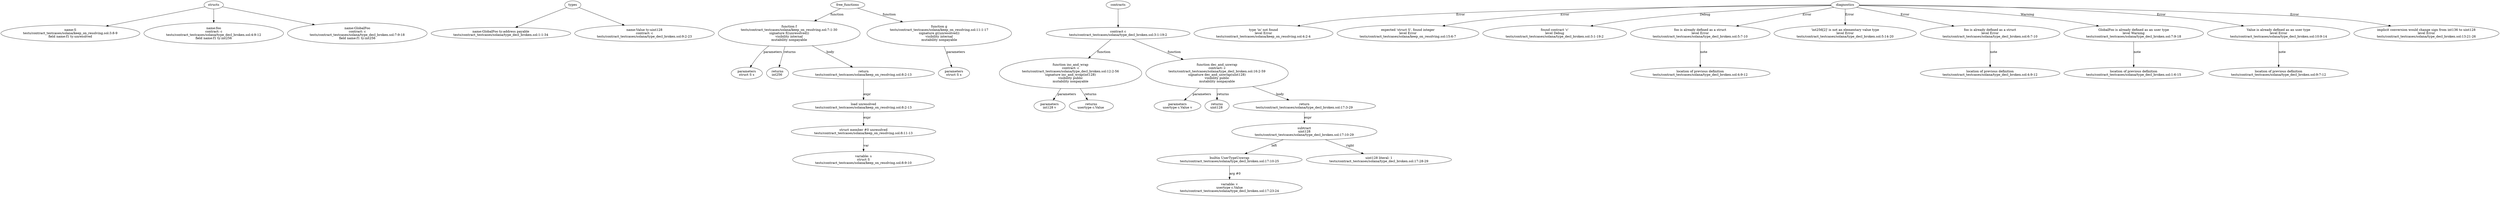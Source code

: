 strict digraph "tests/contract_testcases/solana/keep_on_resolving.sol" {
	S [label="name:S\ntests/contract_testcases/solana/keep_on_resolving.sol:3:8-9\nfield name:f1 ty:unresolved"]
	foo [label="name:foo\ncontract: c\ntests/contract_testcases/solana/type_decl_broken.sol:4:9-12\nfield name:f1 ty:int256"]
	GlobalFoo [label="name:GlobalFoo\ncontract: c\ntests/contract_testcases/solana/type_decl_broken.sol:7:9-18\nfield name:f1 ty:int256"]
	GlobalFoo_5 [label="name:GlobalFoo ty:address payable\ntests/contract_testcases/solana/type_decl_broken.sol:1:1-34"]
	Value [label="name:Value ty:uint128\ncontract: c\ntests/contract_testcases/solana/type_decl_broken.sol:9:2-23"]
	f [label="function f\ntests/contract_testcases/solana/keep_on_resolving.sol:7:1-30\nsignature f((unresolved))\nvisibility internal\nmutability nonpayable"]
	parameters [label="parameters\nstruct S s"]
	returns [label="returns\nint256 "]
	return [label="return\ntests/contract_testcases/solana/keep_on_resolving.sol:8:2-13"]
	load [label="load unresolved\ntests/contract_testcases/solana/keep_on_resolving.sol:8:2-13"]
	structmember [label="struct member #0 unresolved\ntests/contract_testcases/solana/keep_on_resolving.sol:8:11-13"]
	variable [label="variable: s\nstruct S\ntests/contract_testcases/solana/keep_on_resolving.sol:8:9-10"]
	g [label="function g\ntests/contract_testcases/solana/keep_on_resolving.sol:11:1-17\nsignature g((unresolved))\nvisibility internal\nmutability nonpayable"]
	parameters_16 [label="parameters\nstruct S s"]
	contract [label="contract c\ntests/contract_testcases/solana/type_decl_broken.sol:3:1-19:2"]
	inc_and_wrap [label="function inc_and_wrap\ncontract: c\ntests/contract_testcases/solana/type_decl_broken.sol:12:2-56\nsignature inc_and_wrap(int128)\nvisibility public\nmutability nonpayable"]
	parameters_20 [label="parameters\nint128 v"]
	returns_21 [label="returns\nusertype c.Value "]
	dec_and_unwrap [label="function dec_and_unwrap\ncontract: c\ntests/contract_testcases/solana/type_decl_broken.sol:16:2-59\nsignature dec_and_unwrap(uint128)\nvisibility public\nmutability nonpayable"]
	parameters_23 [label="parameters\nusertype c.Value v"]
	returns_24 [label="returns\nuint128 "]
	return_25 [label="return\ntests/contract_testcases/solana/type_decl_broken.sol:17:3-29"]
	subtract [label="subtract\nuint128\ntests/contract_testcases/solana/type_decl_broken.sol:17:10-29"]
	builtins [label="builtin UserTypeUnwrap\ntests/contract_testcases/solana/type_decl_broken.sol:17:10-25"]
	variable_28 [label="variable: v\nusertype c.Value\ntests/contract_testcases/solana/type_decl_broken.sol:17:23-24"]
	number_literal [label="uint128 literal: 1\ntests/contract_testcases/solana/type_decl_broken.sol:17:28-29"]
	diagnostic [label="type 'in' not found\nlevel Error\ntests/contract_testcases/solana/keep_on_resolving.sol:4:2-4"]
	diagnostic_32 [label="expected 'struct S', found integer\nlevel Error\ntests/contract_testcases/solana/keep_on_resolving.sol:15:6-7"]
	diagnostic_33 [label="found contract 'c'\nlevel Debug\ntests/contract_testcases/solana/type_decl_broken.sol:3:1-19:2"]
	diagnostic_34 [label="foo is already defined as a struct\nlevel Error\ntests/contract_testcases/solana/type_decl_broken.sol:5:7-10"]
	note [label="location of previous definition\ntests/contract_testcases/solana/type_decl_broken.sol:4:9-12"]
	diagnostic_36 [label="'int256[2]' is not an elementary value type\nlevel Error\ntests/contract_testcases/solana/type_decl_broken.sol:5:14-20"]
	diagnostic_37 [label="foo is already defined as a struct\nlevel Error\ntests/contract_testcases/solana/type_decl_broken.sol:6:7-10"]
	note_38 [label="location of previous definition\ntests/contract_testcases/solana/type_decl_broken.sol:4:9-12"]
	diagnostic_39 [label="GlobalFoo is already defined as an user type\nlevel Warning\ntests/contract_testcases/solana/type_decl_broken.sol:7:9-18"]
	note_40 [label="location of previous definition\ntests/contract_testcases/solana/type_decl_broken.sol:1:6-15"]
	diagnostic_41 [label="Value is already defined as an user type\nlevel Error\ntests/contract_testcases/solana/type_decl_broken.sol:10:9-14"]
	note_42 [label="location of previous definition\ntests/contract_testcases/solana/type_decl_broken.sol:9:7-12"]
	diagnostic_43 [label="implicit conversion would change sign from int136 to uint128\nlevel Error\ntests/contract_testcases/solana/type_decl_broken.sol:13:21-26"]
	structs -> S
	structs -> foo
	structs -> GlobalFoo
	types -> GlobalFoo_5
	types -> Value
	free_functions -> f [label="function"]
	f -> parameters [label="parameters"]
	f -> returns [label="returns"]
	f -> return [label="body"]
	return -> load [label="expr"]
	load -> structmember [label="expr"]
	structmember -> variable [label="var"]
	free_functions -> g [label="function"]
	g -> parameters_16 [label="parameters"]
	contracts -> contract
	contract -> inc_and_wrap [label="function"]
	inc_and_wrap -> parameters_20 [label="parameters"]
	inc_and_wrap -> returns_21 [label="returns"]
	contract -> dec_and_unwrap [label="function"]
	dec_and_unwrap -> parameters_23 [label="parameters"]
	dec_and_unwrap -> returns_24 [label="returns"]
	dec_and_unwrap -> return_25 [label="body"]
	return_25 -> subtract [label="expr"]
	subtract -> builtins [label="left"]
	builtins -> variable_28 [label="arg #0"]
	subtract -> number_literal [label="right"]
	diagnostics -> diagnostic [label="Error"]
	diagnostics -> diagnostic_32 [label="Error"]
	diagnostics -> diagnostic_33 [label="Debug"]
	diagnostics -> diagnostic_34 [label="Error"]
	diagnostic_34 -> note [label="note"]
	diagnostics -> diagnostic_36 [label="Error"]
	diagnostics -> diagnostic_37 [label="Error"]
	diagnostic_37 -> note_38 [label="note"]
	diagnostics -> diagnostic_39 [label="Warning"]
	diagnostic_39 -> note_40 [label="note"]
	diagnostics -> diagnostic_41 [label="Error"]
	diagnostic_41 -> note_42 [label="note"]
	diagnostics -> diagnostic_43 [label="Error"]
}
